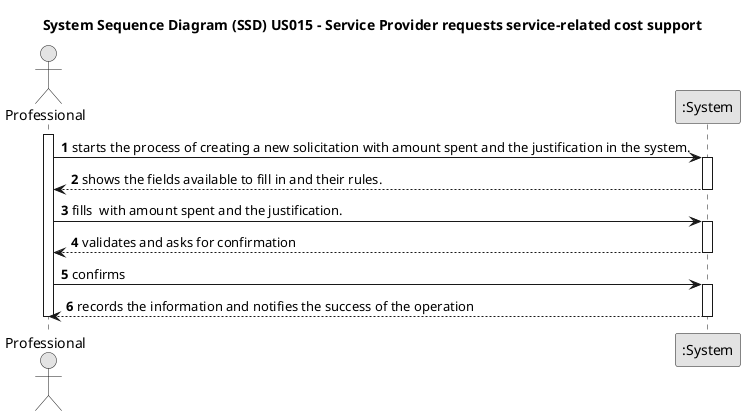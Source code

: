 @startuml
skinparam monochrome true
skinparam packageStyle rectangle
skinparam shadowing false

title System Sequence Diagram (SSD) US015 - Service Provider requests service-related cost support

autonumber

actor Professional
participant ":System" as System

activate Professional
    Professional -> System : starts the process of creating a new solicitation with amount spent and the justification in the system.
    activate System
        System --> Professional : shows the fields available to fill in and their rules.
    deactivate System

    Professional -> System : fills  with amount spent and the justification.
    activate System
        System --> Professional : validates and asks for confirmation
    deactivate System

    Professional -> System : confirms
    activate System
        System --> Professional : records the information and notifies the success of the operation
    deactivate System
deactivate Professional

@enduml
